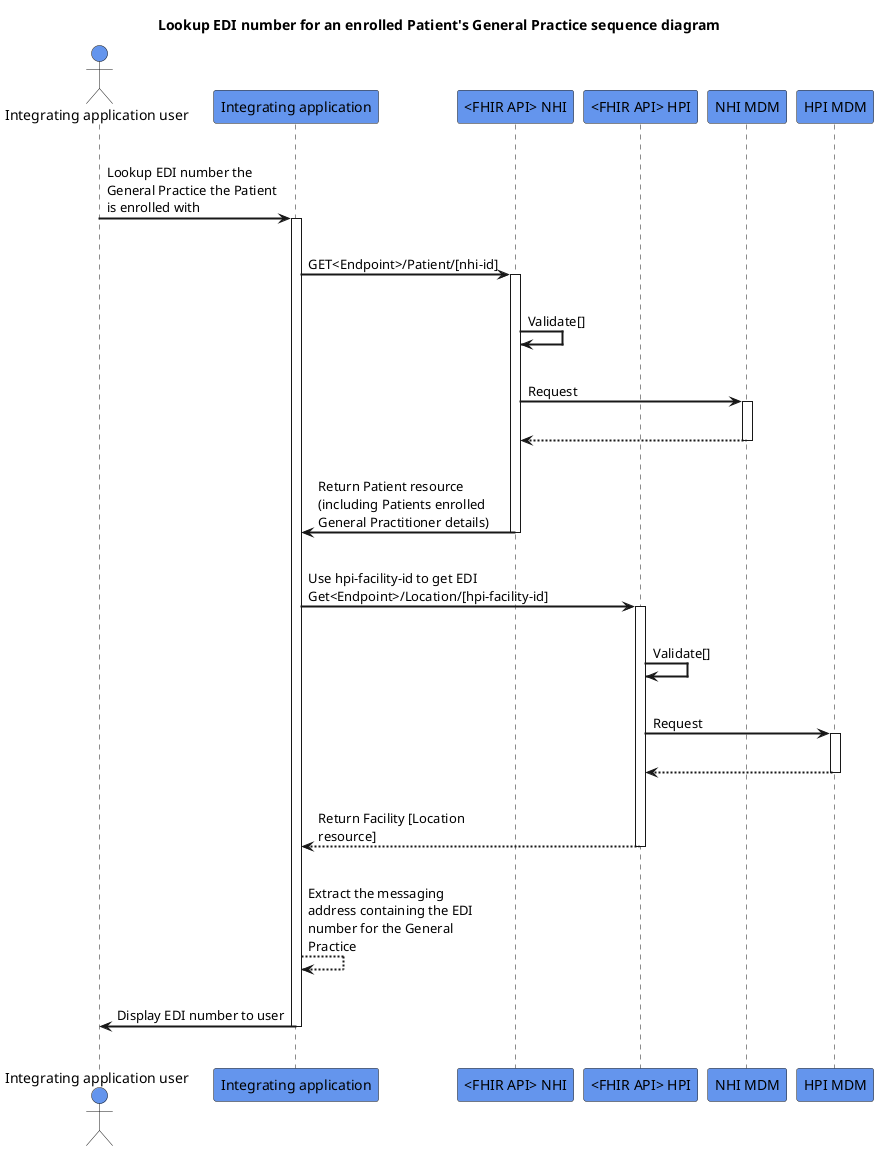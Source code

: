 @startuml
skinparam sequenceArrowThickness 2
skinparam roundcorner 5
skinparam maxmessagesize 180
skinparam sequenceParticipant bold
title Lookup EDI number for an enrolled Patient's General Practice sequence diagram
actor "Integrating application user" as User #CornflowerBlue
participant "Integrating application" as A #CornflowerBlue
participant "<FHIR API> NHI" as B #CornflowerBlue
participant "<FHIR API> HPI" as C #CornflowerBlue
participant "NHI MDM" as D #CornflowerBlue
participant "HPI MDM" as E #CornflowerBlue
|||
User -> A: Lookup EDI number the General Practice the Patient is enrolled with
activate A
|||
A -> B: GET<Endpoint>/Patient/[nhi-id]
activate B
|||
B -> B: Validate[]
|||
B -> D: Request
activate D
|||
D -[dashed]-> B:  
deactivate D
|||
B -> A: Return Patient resource (including Patients enrolled General Practitioner details)
deactivate B
|||
A -> C: Use hpi-facility-id to get EDI Get<Endpoint>/Location/[hpi-facility-id]
activate C
|||
C -> C: Validate[]
|||
C -> E: Request
activate E
|||
E -[dashed]-> C:  
deactivate E
|||
C -[dashed]-> A:Return Facility [Location resource]
deactivate C
|||
A -[dashed]-> A: Extract the messaging address containing the EDI number for the General Practice
|||
A -> User: Display EDI number to user
deactivate A
|||
@enduml

